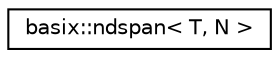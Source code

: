 digraph "Graphical Class Hierarchy"
{
 // LATEX_PDF_SIZE
  edge [fontname="Helvetica",fontsize="10",labelfontname="Helvetica",labelfontsize="10"];
  node [fontname="Helvetica",fontsize="10",shape=record];
  rankdir="LR";
  Node0 [label="basix::ndspan\< T, N \>",height=0.2,width=0.4,color="black", fillcolor="white", style="filled",URL="$classbasix_1_1ndspan.html",tooltip="This class provides a view into an n-dimensional row-wise array of data."];
}
